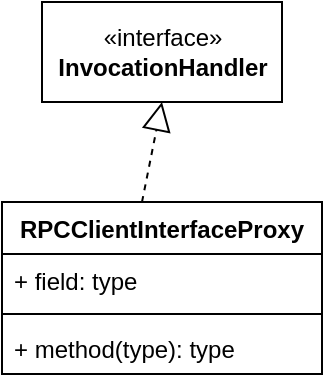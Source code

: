 <mxfile version="13.9.8" type="device" pages="3"><diagram id="Z3qWlmgWsE0fRTHonYde" name="0 rpc-client"><mxGraphModel dx="1186" dy="592" grid="1" gridSize="10" guides="1" tooltips="1" connect="1" arrows="1" fold="1" page="1" pageScale="1" pageWidth="33000" pageHeight="46810" math="0" shadow="0"><root><mxCell id="0"/><mxCell id="1" parent="0"/><mxCell id="y5t-QeDKgaLjmTCtp4MN-1" value="«interface»&lt;br&gt;&lt;b&gt;InvocationHandler&lt;/b&gt;" style="html=1;" vertex="1" parent="1"><mxGeometry x="490" y="260" width="120" height="50" as="geometry"/></mxCell><mxCell id="y5t-QeDKgaLjmTCtp4MN-2" value="RPCClientInterfaceProxy" style="swimlane;fontStyle=1;align=center;verticalAlign=top;childLayout=stackLayout;horizontal=1;startSize=26;horizontalStack=0;resizeParent=1;resizeParentMax=0;resizeLast=0;collapsible=1;marginBottom=0;" vertex="1" parent="1"><mxGeometry x="470" y="360" width="160" height="86" as="geometry"/></mxCell><mxCell id="y5t-QeDKgaLjmTCtp4MN-6" value="" style="endArrow=block;dashed=1;endFill=0;endSize=12;html=1;entryX=0.5;entryY=1;entryDx=0;entryDy=0;" edge="1" parent="y5t-QeDKgaLjmTCtp4MN-2" target="y5t-QeDKgaLjmTCtp4MN-1"><mxGeometry width="160" relative="1" as="geometry"><mxPoint x="70" as="sourcePoint"/><mxPoint x="230" as="targetPoint"/></mxGeometry></mxCell><mxCell id="y5t-QeDKgaLjmTCtp4MN-3" value="+ field: type" style="text;strokeColor=none;fillColor=none;align=left;verticalAlign=top;spacingLeft=4;spacingRight=4;overflow=hidden;rotatable=0;points=[[0,0.5],[1,0.5]];portConstraint=eastwest;" vertex="1" parent="y5t-QeDKgaLjmTCtp4MN-2"><mxGeometry y="26" width="160" height="26" as="geometry"/></mxCell><mxCell id="y5t-QeDKgaLjmTCtp4MN-4" value="" style="line;strokeWidth=1;fillColor=none;align=left;verticalAlign=middle;spacingTop=-1;spacingLeft=3;spacingRight=3;rotatable=0;labelPosition=right;points=[];portConstraint=eastwest;" vertex="1" parent="y5t-QeDKgaLjmTCtp4MN-2"><mxGeometry y="52" width="160" height="8" as="geometry"/></mxCell><mxCell id="y5t-QeDKgaLjmTCtp4MN-5" value="+ method(type): type" style="text;strokeColor=none;fillColor=none;align=left;verticalAlign=top;spacingLeft=4;spacingRight=4;overflow=hidden;rotatable=0;points=[[0,0.5],[1,0.5]];portConstraint=eastwest;" vertex="1" parent="y5t-QeDKgaLjmTCtp4MN-2"><mxGeometry y="60" width="160" height="26" as="geometry"/></mxCell></root></mxGraphModel></diagram><diagram id="3VSFqb8cz-PHqDxYCYD7" name="1 rpc-server"><mxGraphModel dx="1186" dy="592" grid="1" gridSize="10" guides="1" tooltips="1" connect="1" arrows="1" fold="1" page="1" pageScale="1" pageWidth="33000" pageHeight="46810" math="0" shadow="0"><root><mxCell id="rw0pYDNjkcxlqRL-Uv9h-0"/><mxCell id="rw0pYDNjkcxlqRL-Uv9h-1" parent="rw0pYDNjkcxlqRL-Uv9h-0"/></root></mxGraphModel></diagram><diagram id="vFcSDn_SXggRLVQRzNxB" name="2 rpc-server-common"><mxGraphModel dx="1186" dy="592" grid="1" gridSize="10" guides="1" tooltips="1" connect="1" arrows="1" fold="1" page="1" pageScale="1" pageWidth="33000" pageHeight="46810" math="0" shadow="0"><root><mxCell id="h3YStGMu9s3YjPTXEwx6-0"/><mxCell id="h3YStGMu9s3YjPTXEwx6-1" parent="h3YStGMu9s3YjPTXEwx6-0"/><mxCell id="VeW4COENw-ZTKsnVZ1yh-0" value="«interface»&lt;br&gt;&lt;b&gt;@ServerRpcParam&lt;/b&gt;" style="html=1;" vertex="1" parent="h3YStGMu9s3YjPTXEwx6-1"><mxGeometry x="460" y="180" width="120" height="50" as="geometry"/></mxCell><mxCell id="VeW4COENw-ZTKsnVZ1yh-1" value="RpcParamMethodArgumentResolver" style="swimlane;fontStyle=1;align=center;verticalAlign=top;childLayout=stackLayout;horizontal=1;startSize=26;horizontalStack=0;resizeParent=1;resizeParentMax=0;resizeLast=0;collapsible=1;marginBottom=0;" vertex="1" parent="h3YStGMu9s3YjPTXEwx6-1"><mxGeometry x="460" y="670" width="230" height="86" as="geometry"/></mxCell><mxCell id="VeW4COENw-ZTKsnVZ1yh-9" value="Extends" style="endArrow=block;endSize=16;endFill=0;html=1;entryX=0.529;entryY=1.077;entryDx=0;entryDy=0;entryPerimeter=0;" edge="1" parent="VeW4COENw-ZTKsnVZ1yh-1" target="VeW4COENw-ZTKsnVZ1yh-8"><mxGeometry width="160" relative="1" as="geometry"><mxPoint x="120" as="sourcePoint"/><mxPoint x="280" as="targetPoint"/></mxGeometry></mxCell><mxCell id="VeW4COENw-ZTKsnVZ1yh-2" value="+ field: type" style="text;strokeColor=none;fillColor=none;align=left;verticalAlign=top;spacingLeft=4;spacingRight=4;overflow=hidden;rotatable=0;points=[[0,0.5],[1,0.5]];portConstraint=eastwest;" vertex="1" parent="VeW4COENw-ZTKsnVZ1yh-1"><mxGeometry y="26" width="230" height="26" as="geometry"/></mxCell><mxCell id="VeW4COENw-ZTKsnVZ1yh-3" value="" style="line;strokeWidth=1;fillColor=none;align=left;verticalAlign=middle;spacingTop=-1;spacingLeft=3;spacingRight=3;rotatable=0;labelPosition=right;points=[];portConstraint=eastwest;" vertex="1" parent="VeW4COENw-ZTKsnVZ1yh-1"><mxGeometry y="52" width="230" height="8" as="geometry"/></mxCell><mxCell id="VeW4COENw-ZTKsnVZ1yh-4" value="+ method(type): type" style="text;strokeColor=none;fillColor=none;align=left;verticalAlign=top;spacingLeft=4;spacingRight=4;overflow=hidden;rotatable=0;points=[[0,0.5],[1,0.5]];portConstraint=eastwest;" vertex="1" parent="VeW4COENw-ZTKsnVZ1yh-1"><mxGeometry y="60" width="230" height="26" as="geometry"/></mxCell><mxCell id="VeW4COENw-ZTKsnVZ1yh-5" value="AbstractMessageConverterMethodArgumentResolver" style="swimlane;fontStyle=1;align=center;verticalAlign=top;childLayout=stackLayout;horizontal=1;startSize=26;horizontalStack=0;resizeParent=1;resizeParentMax=0;resizeLast=0;collapsible=1;marginBottom=0;" vertex="1" parent="h3YStGMu9s3YjPTXEwx6-1"><mxGeometry x="410" y="500" width="350" height="86" as="geometry"/></mxCell><mxCell id="VeW4COENw-ZTKsnVZ1yh-6" value="+ field: type" style="text;strokeColor=none;fillColor=none;align=left;verticalAlign=top;spacingLeft=4;spacingRight=4;overflow=hidden;rotatable=0;points=[[0,0.5],[1,0.5]];portConstraint=eastwest;" vertex="1" parent="VeW4COENw-ZTKsnVZ1yh-5"><mxGeometry y="26" width="350" height="26" as="geometry"/></mxCell><mxCell id="VeW4COENw-ZTKsnVZ1yh-7" value="" style="line;strokeWidth=1;fillColor=none;align=left;verticalAlign=middle;spacingTop=-1;spacingLeft=3;spacingRight=3;rotatable=0;labelPosition=right;points=[];portConstraint=eastwest;" vertex="1" parent="VeW4COENw-ZTKsnVZ1yh-5"><mxGeometry y="52" width="350" height="8" as="geometry"/></mxCell><mxCell id="VeW4COENw-ZTKsnVZ1yh-8" value="+ method(type): type" style="text;strokeColor=none;fillColor=none;align=left;verticalAlign=top;spacingLeft=4;spacingRight=4;overflow=hidden;rotatable=0;points=[[0,0.5],[1,0.5]];portConstraint=eastwest;" vertex="1" parent="VeW4COENw-ZTKsnVZ1yh-5"><mxGeometry y="60" width="350" height="26" as="geometry"/></mxCell></root></mxGraphModel></diagram></mxfile>